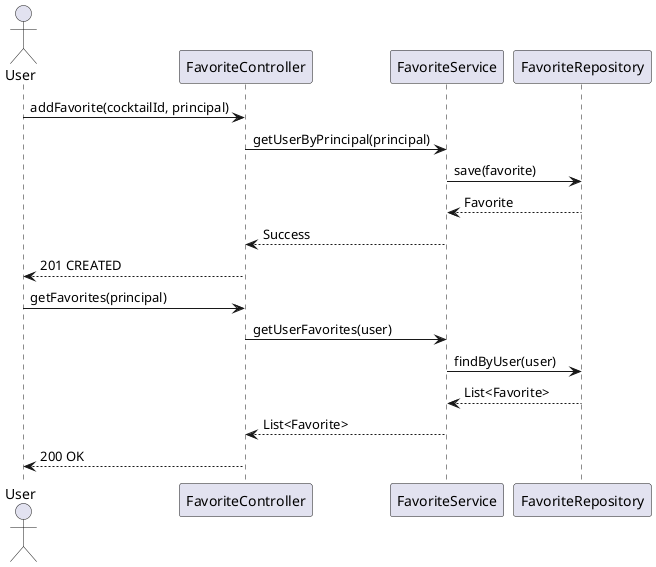 @startuml
actor User
User -> FavoriteController: addFavorite(cocktailId, principal)
FavoriteController -> FavoriteService: getUserByPrincipal(principal)
FavoriteService -> FavoriteRepository: save(favorite)
FavoriteRepository --> FavoriteService: Favorite
FavoriteService --> FavoriteController: Success
FavoriteController --> User: 201 CREATED

User -> FavoriteController: getFavorites(principal)
FavoriteController -> FavoriteService: getUserFavorites(user)
FavoriteService -> FavoriteRepository: findByUser(user)
FavoriteRepository --> FavoriteService: List<Favorite>
FavoriteService --> FavoriteController: List<Favorite>
FavoriteController --> User: 200 OK
@enduml
